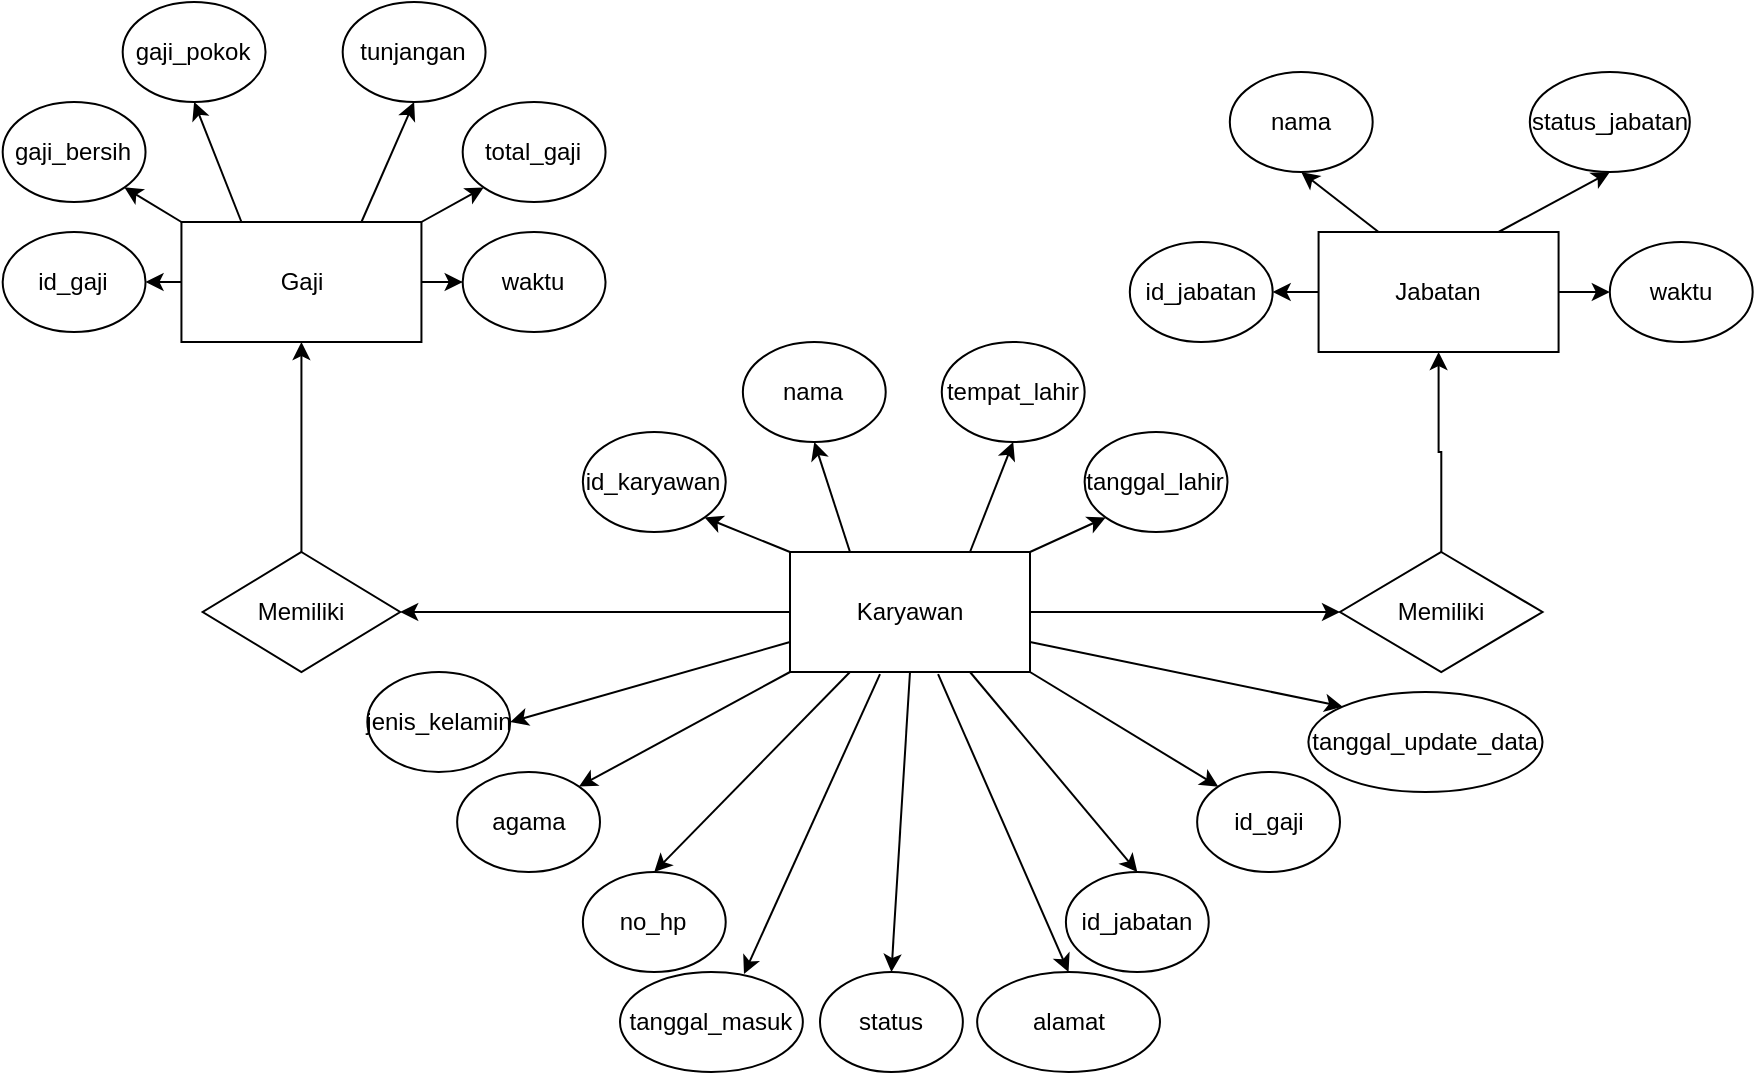 <mxfile version="17.4.6" type="github"><diagram id="rZ1R7YAxC9FH1M3MzCES" name="Page-1"><mxGraphModel dx="1718" dy="1550" grid="1" gridSize="10" guides="1" tooltips="1" connect="1" arrows="1" fold="1" page="1" pageScale="1" pageWidth="850" pageHeight="1100" math="0" shadow="0"><root><mxCell id="0"/><mxCell id="1" parent="0"/><mxCell id="gUJFzLL-xj-lRafEnixY-39" value="" style="edgeStyle=orthogonalEdgeStyle;rounded=0;orthogonalLoop=1;jettySize=auto;html=1;" edge="1" parent="1" source="gUJFzLL-xj-lRafEnixY-41" target="gUJFzLL-xj-lRafEnixY-43"><mxGeometry relative="1" as="geometry"/></mxCell><mxCell id="gUJFzLL-xj-lRafEnixY-40" value="" style="edgeStyle=orthogonalEdgeStyle;rounded=0;orthogonalLoop=1;jettySize=auto;html=1;" edge="1" parent="1" source="gUJFzLL-xj-lRafEnixY-41" target="gUJFzLL-xj-lRafEnixY-48"><mxGeometry relative="1" as="geometry"/></mxCell><mxCell id="gUJFzLL-xj-lRafEnixY-41" value="Karyawan" style="rounded=0;whiteSpace=wrap;html=1;" vertex="1" parent="1"><mxGeometry x="365" y="260" width="120" height="60" as="geometry"/></mxCell><mxCell id="gUJFzLL-xj-lRafEnixY-42" value="" style="edgeStyle=orthogonalEdgeStyle;rounded=0;orthogonalLoop=1;jettySize=auto;html=1;" edge="1" parent="1" source="gUJFzLL-xj-lRafEnixY-43" target="gUJFzLL-xj-lRafEnixY-46"><mxGeometry relative="1" as="geometry"/></mxCell><mxCell id="gUJFzLL-xj-lRafEnixY-43" value="&lt;span&gt;Memiliki&lt;/span&gt;" style="rhombus;whiteSpace=wrap;html=1;rounded=0;" vertex="1" parent="1"><mxGeometry x="71.34" y="260" width="98.75" height="60" as="geometry"/></mxCell><mxCell id="gUJFzLL-xj-lRafEnixY-44" style="edgeStyle=orthogonalEdgeStyle;rounded=0;orthogonalLoop=1;jettySize=auto;html=1;exitX=0;exitY=0.5;exitDx=0;exitDy=0;entryX=1;entryY=0.5;entryDx=0;entryDy=0;" edge="1" parent="1" source="gUJFzLL-xj-lRafEnixY-46" target="gUJFzLL-xj-lRafEnixY-56"><mxGeometry relative="1" as="geometry"/></mxCell><mxCell id="gUJFzLL-xj-lRafEnixY-45" value="" style="edgeStyle=orthogonalEdgeStyle;rounded=0;orthogonalLoop=1;jettySize=auto;html=1;" edge="1" parent="1" source="gUJFzLL-xj-lRafEnixY-46" target="gUJFzLL-xj-lRafEnixY-57"><mxGeometry relative="1" as="geometry"/></mxCell><mxCell id="gUJFzLL-xj-lRafEnixY-46" value="Gaji" style="whiteSpace=wrap;html=1;rounded=0;" vertex="1" parent="1"><mxGeometry x="60.72" y="95" width="120" height="60" as="geometry"/></mxCell><mxCell id="gUJFzLL-xj-lRafEnixY-47" value="" style="edgeStyle=orthogonalEdgeStyle;rounded=0;orthogonalLoop=1;jettySize=auto;html=1;" edge="1" parent="1" source="gUJFzLL-xj-lRafEnixY-48" target="gUJFzLL-xj-lRafEnixY-51"><mxGeometry relative="1" as="geometry"/></mxCell><mxCell id="gUJFzLL-xj-lRafEnixY-48" value="Memiliki" style="rhombus;whiteSpace=wrap;html=1;rounded=0;" vertex="1" parent="1"><mxGeometry x="640" y="260" width="101.25" height="60" as="geometry"/></mxCell><mxCell id="gUJFzLL-xj-lRafEnixY-49" value="" style="edgeStyle=orthogonalEdgeStyle;rounded=0;orthogonalLoop=1;jettySize=auto;html=1;" edge="1" parent="1" source="gUJFzLL-xj-lRafEnixY-51" target="gUJFzLL-xj-lRafEnixY-62"><mxGeometry relative="1" as="geometry"/></mxCell><mxCell id="gUJFzLL-xj-lRafEnixY-50" value="" style="edgeStyle=orthogonalEdgeStyle;rounded=0;orthogonalLoop=1;jettySize=auto;html=1;" edge="1" parent="1" source="gUJFzLL-xj-lRafEnixY-51" target="gUJFzLL-xj-lRafEnixY-63"><mxGeometry relative="1" as="geometry"/></mxCell><mxCell id="gUJFzLL-xj-lRafEnixY-51" value="Jabatan" style="whiteSpace=wrap;html=1;rounded=0;" vertex="1" parent="1"><mxGeometry x="629.29" y="100" width="120" height="60" as="geometry"/></mxCell><mxCell id="gUJFzLL-xj-lRafEnixY-52" value="gaji_bersih" style="ellipse;whiteSpace=wrap;html=1;" vertex="1" parent="1"><mxGeometry x="-28.66" y="35" width="71.43" height="50" as="geometry"/></mxCell><mxCell id="gUJFzLL-xj-lRafEnixY-53" value="total_gaji" style="ellipse;whiteSpace=wrap;html=1;" vertex="1" parent="1"><mxGeometry x="201.34" y="35" width="71.43" height="50" as="geometry"/></mxCell><mxCell id="gUJFzLL-xj-lRafEnixY-54" value="tunjangan" style="ellipse;whiteSpace=wrap;html=1;" vertex="1" parent="1"><mxGeometry x="141.34" y="-15" width="71.43" height="50" as="geometry"/></mxCell><mxCell id="gUJFzLL-xj-lRafEnixY-55" value="gaji_pokok" style="ellipse;whiteSpace=wrap;html=1;" vertex="1" parent="1"><mxGeometry x="31.34" y="-15" width="71.43" height="50" as="geometry"/></mxCell><mxCell id="gUJFzLL-xj-lRafEnixY-56" value="id_gaji" style="ellipse;whiteSpace=wrap;html=1;" vertex="1" parent="1"><mxGeometry x="-28.66" y="100" width="71.43" height="50" as="geometry"/></mxCell><mxCell id="gUJFzLL-xj-lRafEnixY-57" value="waktu" style="ellipse;whiteSpace=wrap;html=1;" vertex="1" parent="1"><mxGeometry x="201.34" y="100" width="71.43" height="50" as="geometry"/></mxCell><mxCell id="gUJFzLL-xj-lRafEnixY-58" value="" style="endArrow=classic;html=1;rounded=0;entryX=0.5;entryY=1;entryDx=0;entryDy=0;exitX=0.75;exitY=0;exitDx=0;exitDy=0;" edge="1" parent="1" source="gUJFzLL-xj-lRafEnixY-46" target="gUJFzLL-xj-lRafEnixY-54"><mxGeometry width="50" height="50" relative="1" as="geometry"><mxPoint x="91.34" y="105" as="sourcePoint"/><mxPoint x="141.34" y="55" as="targetPoint"/></mxGeometry></mxCell><mxCell id="gUJFzLL-xj-lRafEnixY-59" value="" style="endArrow=classic;html=1;rounded=0;exitX=0.25;exitY=0;exitDx=0;exitDy=0;entryX=0.5;entryY=1;entryDx=0;entryDy=0;" edge="1" parent="1" source="gUJFzLL-xj-lRafEnixY-46" target="gUJFzLL-xj-lRafEnixY-55"><mxGeometry width="50" height="50" relative="1" as="geometry"><mxPoint x="71.34" y="85" as="sourcePoint"/><mxPoint x="121.34" y="35" as="targetPoint"/></mxGeometry></mxCell><mxCell id="gUJFzLL-xj-lRafEnixY-60" value="" style="endArrow=classic;html=1;rounded=0;entryX=0;entryY=1;entryDx=0;entryDy=0;exitX=1;exitY=0;exitDx=0;exitDy=0;" edge="1" parent="1" source="gUJFzLL-xj-lRafEnixY-46" target="gUJFzLL-xj-lRafEnixY-53"><mxGeometry width="50" height="50" relative="1" as="geometry"><mxPoint x="361.34" y="135" as="sourcePoint"/><mxPoint x="411.34" y="85" as="targetPoint"/></mxGeometry></mxCell><mxCell id="gUJFzLL-xj-lRafEnixY-61" value="" style="endArrow=classic;html=1;rounded=0;entryX=1;entryY=1;entryDx=0;entryDy=0;exitX=0;exitY=0;exitDx=0;exitDy=0;" edge="1" parent="1" source="gUJFzLL-xj-lRafEnixY-46" target="gUJFzLL-xj-lRafEnixY-52"><mxGeometry width="50" height="50" relative="1" as="geometry"><mxPoint x="31.34" y="275" as="sourcePoint"/><mxPoint x="81.34" y="225" as="targetPoint"/></mxGeometry></mxCell><mxCell id="gUJFzLL-xj-lRafEnixY-62" value="id_jabatan" style="ellipse;whiteSpace=wrap;html=1;" vertex="1" parent="1"><mxGeometry x="534.91" y="105" width="71.43" height="50" as="geometry"/></mxCell><mxCell id="gUJFzLL-xj-lRafEnixY-63" value="waktu" style="ellipse;whiteSpace=wrap;html=1;" vertex="1" parent="1"><mxGeometry x="774.91" y="105" width="71.43" height="50" as="geometry"/></mxCell><mxCell id="gUJFzLL-xj-lRafEnixY-64" value="nama" style="ellipse;whiteSpace=wrap;html=1;" vertex="1" parent="1"><mxGeometry x="584.91" y="20" width="71.43" height="50" as="geometry"/></mxCell><mxCell id="gUJFzLL-xj-lRafEnixY-65" value="status_jabatan" style="ellipse;whiteSpace=wrap;html=1;" vertex="1" parent="1"><mxGeometry x="734.91" y="20" width="80" height="50" as="geometry"/></mxCell><mxCell id="gUJFzLL-xj-lRafEnixY-68" value="" style="endArrow=classic;html=1;rounded=0;entryX=0.5;entryY=1;entryDx=0;entryDy=0;exitX=0.25;exitY=0;exitDx=0;exitDy=0;" edge="1" parent="1" source="gUJFzLL-xj-lRafEnixY-51" target="gUJFzLL-xj-lRafEnixY-64"><mxGeometry width="50" height="50" relative="1" as="geometry"><mxPoint x="620" y="180" as="sourcePoint"/><mxPoint x="670" y="130" as="targetPoint"/></mxGeometry></mxCell><mxCell id="gUJFzLL-xj-lRafEnixY-69" value="" style="endArrow=classic;html=1;rounded=0;entryX=0.5;entryY=1;entryDx=0;entryDy=0;exitX=0.75;exitY=0;exitDx=0;exitDy=0;" edge="1" parent="1" source="gUJFzLL-xj-lRafEnixY-51" target="gUJFzLL-xj-lRafEnixY-65"><mxGeometry width="50" height="50" relative="1" as="geometry"><mxPoint x="630" y="180" as="sourcePoint"/><mxPoint x="680" y="130" as="targetPoint"/></mxGeometry></mxCell><mxCell id="gUJFzLL-xj-lRafEnixY-70" value="jenis_kelamin" style="ellipse;whiteSpace=wrap;html=1;" vertex="1" parent="1"><mxGeometry x="153.67" y="320" width="71.43" height="50" as="geometry"/></mxCell><mxCell id="gUJFzLL-xj-lRafEnixY-71" value="id_karyawan" style="ellipse;whiteSpace=wrap;html=1;" vertex="1" parent="1"><mxGeometry x="261.43" y="200" width="71.43" height="50" as="geometry"/></mxCell><mxCell id="gUJFzLL-xj-lRafEnixY-72" value="nama" style="ellipse;whiteSpace=wrap;html=1;" vertex="1" parent="1"><mxGeometry x="341.43" y="155" width="71.43" height="50" as="geometry"/></mxCell><mxCell id="gUJFzLL-xj-lRafEnixY-73" value="tanggal_lahir" style="ellipse;whiteSpace=wrap;html=1;" vertex="1" parent="1"><mxGeometry x="512.32" y="200" width="71.43" height="50" as="geometry"/></mxCell><mxCell id="gUJFzLL-xj-lRafEnixY-74" value="agama" style="ellipse;whiteSpace=wrap;html=1;" vertex="1" parent="1"><mxGeometry x="198.57" y="370" width="71.43" height="50" as="geometry"/></mxCell><mxCell id="gUJFzLL-xj-lRafEnixY-75" value="tempat_lahir" style="ellipse;whiteSpace=wrap;html=1;" vertex="1" parent="1"><mxGeometry x="440.89" y="155" width="71.43" height="50" as="geometry"/></mxCell><mxCell id="gUJFzLL-xj-lRafEnixY-76" value="tanggal_update_data" style="ellipse;whiteSpace=wrap;html=1;" vertex="1" parent="1"><mxGeometry x="624.2" y="330" width="117.05" height="50" as="geometry"/></mxCell><mxCell id="gUJFzLL-xj-lRafEnixY-77" value="status" style="ellipse;whiteSpace=wrap;html=1;" vertex="1" parent="1"><mxGeometry x="380" y="470" width="71.43" height="50" as="geometry"/></mxCell><mxCell id="gUJFzLL-xj-lRafEnixY-78" value="alamat" style="ellipse;whiteSpace=wrap;html=1;" vertex="1" parent="1"><mxGeometry x="458.57" y="470" width="91.43" height="50" as="geometry"/></mxCell><mxCell id="gUJFzLL-xj-lRafEnixY-79" value="tanggal_masuk" style="ellipse;whiteSpace=wrap;html=1;" vertex="1" parent="1"><mxGeometry x="280" y="470" width="91.43" height="50" as="geometry"/></mxCell><mxCell id="gUJFzLL-xj-lRafEnixY-80" value="no_hp" style="ellipse;whiteSpace=wrap;html=1;" vertex="1" parent="1"><mxGeometry x="261.43" y="420" width="71.43" height="50" as="geometry"/></mxCell><mxCell id="gUJFzLL-xj-lRafEnixY-81" value="id_jabatan" style="ellipse;whiteSpace=wrap;html=1;" vertex="1" parent="1"><mxGeometry x="502.95" y="420" width="71.43" height="50" as="geometry"/></mxCell><mxCell id="gUJFzLL-xj-lRafEnixY-82" value="id_gaji" style="ellipse;whiteSpace=wrap;html=1;" vertex="1" parent="1"><mxGeometry x="568.57" y="370" width="71.43" height="50" as="geometry"/></mxCell><mxCell id="gUJFzLL-xj-lRafEnixY-83" value="" style="endArrow=classic;html=1;rounded=0;entryX=0.5;entryY=1;entryDx=0;entryDy=0;exitX=0.25;exitY=0;exitDx=0;exitDy=0;" edge="1" parent="1" source="gUJFzLL-xj-lRafEnixY-41" target="gUJFzLL-xj-lRafEnixY-72"><mxGeometry width="50" height="50" relative="1" as="geometry"><mxPoint x="390" y="270" as="sourcePoint"/><mxPoint x="440" y="220" as="targetPoint"/></mxGeometry></mxCell><mxCell id="gUJFzLL-xj-lRafEnixY-84" value="" style="endArrow=classic;html=1;rounded=0;entryX=0.5;entryY=1;entryDx=0;entryDy=0;exitX=0.75;exitY=0;exitDx=0;exitDy=0;" edge="1" parent="1" source="gUJFzLL-xj-lRafEnixY-41" target="gUJFzLL-xj-lRafEnixY-75"><mxGeometry width="50" height="50" relative="1" as="geometry"><mxPoint x="405" y="270" as="sourcePoint"/><mxPoint x="387.145" y="215" as="targetPoint"/></mxGeometry></mxCell><mxCell id="gUJFzLL-xj-lRafEnixY-85" value="" style="endArrow=classic;html=1;rounded=0;entryX=1;entryY=1;entryDx=0;entryDy=0;exitX=0;exitY=0;exitDx=0;exitDy=0;" edge="1" parent="1" source="gUJFzLL-xj-lRafEnixY-41" target="gUJFzLL-xj-lRafEnixY-71"><mxGeometry width="50" height="50" relative="1" as="geometry"><mxPoint x="415" y="280" as="sourcePoint"/><mxPoint x="397.145" y="225" as="targetPoint"/></mxGeometry></mxCell><mxCell id="gUJFzLL-xj-lRafEnixY-86" value="" style="endArrow=classic;html=1;rounded=0;entryX=0;entryY=1;entryDx=0;entryDy=0;exitX=1;exitY=0;exitDx=0;exitDy=0;" edge="1" parent="1" source="gUJFzLL-xj-lRafEnixY-41" target="gUJFzLL-xj-lRafEnixY-73"><mxGeometry width="50" height="50" relative="1" as="geometry"><mxPoint x="425" y="290" as="sourcePoint"/><mxPoint x="407.145" y="235" as="targetPoint"/></mxGeometry></mxCell><mxCell id="gUJFzLL-xj-lRafEnixY-87" value="" style="endArrow=classic;html=1;rounded=0;entryX=1;entryY=0.5;entryDx=0;entryDy=0;exitX=0;exitY=0.75;exitDx=0;exitDy=0;" edge="1" parent="1" source="gUJFzLL-xj-lRafEnixY-41" target="gUJFzLL-xj-lRafEnixY-70"><mxGeometry width="50" height="50" relative="1" as="geometry"><mxPoint x="435" y="300" as="sourcePoint"/><mxPoint x="417.145" y="245" as="targetPoint"/></mxGeometry></mxCell><mxCell id="gUJFzLL-xj-lRafEnixY-88" value="" style="endArrow=classic;html=1;rounded=0;exitX=0;exitY=1;exitDx=0;exitDy=0;entryX=1;entryY=0;entryDx=0;entryDy=0;" edge="1" parent="1" source="gUJFzLL-xj-lRafEnixY-41" target="gUJFzLL-xj-lRafEnixY-74"><mxGeometry width="50" height="50" relative="1" as="geometry"><mxPoint x="445" y="310" as="sourcePoint"/><mxPoint x="280" y="390" as="targetPoint"/></mxGeometry></mxCell><mxCell id="gUJFzLL-xj-lRafEnixY-89" value="" style="endArrow=classic;html=1;rounded=0;entryX=0.5;entryY=0;entryDx=0;entryDy=0;exitX=0.25;exitY=1;exitDx=0;exitDy=0;" edge="1" parent="1" source="gUJFzLL-xj-lRafEnixY-41" target="gUJFzLL-xj-lRafEnixY-80"><mxGeometry width="50" height="50" relative="1" as="geometry"><mxPoint x="455" y="320" as="sourcePoint"/><mxPoint x="437.145" y="265" as="targetPoint"/></mxGeometry></mxCell><mxCell id="gUJFzLL-xj-lRafEnixY-90" value="" style="endArrow=classic;html=1;rounded=0;entryX=0;entryY=0;entryDx=0;entryDy=0;exitX=1;exitY=0.75;exitDx=0;exitDy=0;" edge="1" parent="1" source="gUJFzLL-xj-lRafEnixY-41" target="gUJFzLL-xj-lRafEnixY-76"><mxGeometry width="50" height="50" relative="1" as="geometry"><mxPoint x="465" y="330" as="sourcePoint"/><mxPoint x="447.145" y="275" as="targetPoint"/></mxGeometry></mxCell><mxCell id="gUJFzLL-xj-lRafEnixY-91" value="" style="endArrow=classic;html=1;rounded=0;entryX=0;entryY=0;entryDx=0;entryDy=0;exitX=1;exitY=1;exitDx=0;exitDy=0;" edge="1" parent="1" source="gUJFzLL-xj-lRafEnixY-41" target="gUJFzLL-xj-lRafEnixY-82"><mxGeometry width="50" height="50" relative="1" as="geometry"><mxPoint x="475" y="340" as="sourcePoint"/><mxPoint x="457.145" y="285" as="targetPoint"/></mxGeometry></mxCell><mxCell id="gUJFzLL-xj-lRafEnixY-92" value="" style="endArrow=classic;html=1;rounded=0;entryX=0.5;entryY=0;entryDx=0;entryDy=0;exitX=0.75;exitY=1;exitDx=0;exitDy=0;" edge="1" parent="1" source="gUJFzLL-xj-lRafEnixY-41" target="gUJFzLL-xj-lRafEnixY-81"><mxGeometry width="50" height="50" relative="1" as="geometry"><mxPoint x="485" y="350" as="sourcePoint"/><mxPoint x="467.145" y="295" as="targetPoint"/></mxGeometry></mxCell><mxCell id="gUJFzLL-xj-lRafEnixY-93" value="" style="endArrow=classic;html=1;rounded=0;entryX=0.5;entryY=0;entryDx=0;entryDy=0;exitX=0.5;exitY=1;exitDx=0;exitDy=0;" edge="1" parent="1" source="gUJFzLL-xj-lRafEnixY-41" target="gUJFzLL-xj-lRafEnixY-77"><mxGeometry width="50" height="50" relative="1" as="geometry"><mxPoint x="495" y="360" as="sourcePoint"/><mxPoint x="477.145" y="305" as="targetPoint"/></mxGeometry></mxCell><mxCell id="gUJFzLL-xj-lRafEnixY-94" value="" style="endArrow=classic;html=1;rounded=0;entryX=0.5;entryY=0;entryDx=0;entryDy=0;exitX=0.617;exitY=1.017;exitDx=0;exitDy=0;exitPerimeter=0;" edge="1" parent="1" source="gUJFzLL-xj-lRafEnixY-41" target="gUJFzLL-xj-lRafEnixY-78"><mxGeometry width="50" height="50" relative="1" as="geometry"><mxPoint x="505" y="370" as="sourcePoint"/><mxPoint x="487.145" y="315" as="targetPoint"/></mxGeometry></mxCell><mxCell id="gUJFzLL-xj-lRafEnixY-95" value="" style="endArrow=classic;html=1;rounded=0;entryX=0.678;entryY=0.02;entryDx=0;entryDy=0;exitX=0.375;exitY=1.017;exitDx=0;exitDy=0;entryPerimeter=0;exitPerimeter=0;" edge="1" parent="1" source="gUJFzLL-xj-lRafEnixY-41" target="gUJFzLL-xj-lRafEnixY-79"><mxGeometry width="50" height="50" relative="1" as="geometry"><mxPoint x="515" y="380" as="sourcePoint"/><mxPoint x="497.145" y="325" as="targetPoint"/></mxGeometry></mxCell></root></mxGraphModel></diagram></mxfile>